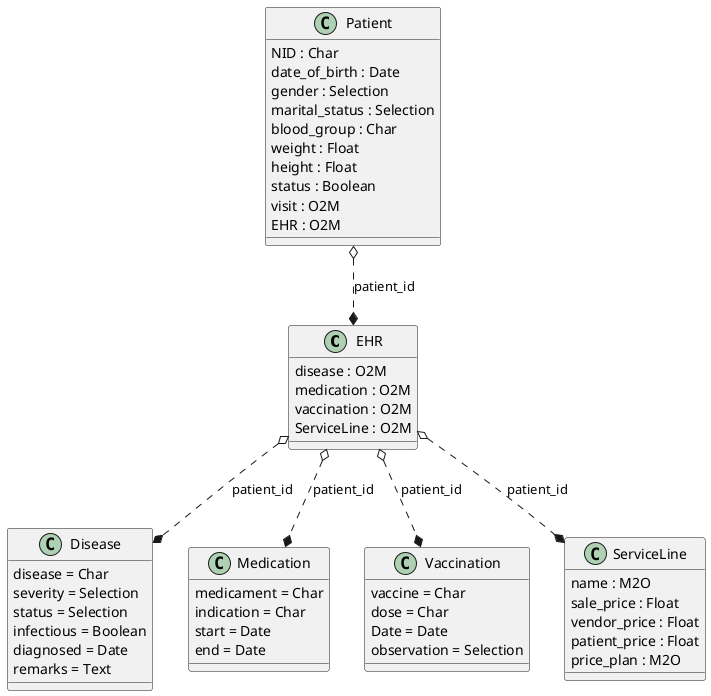 @startuml
 EHR o..*  Disease : patient_id
 EHR o..*  Medication : patient_id
 EHR o..*  Vaccination : patient_id
 EHR o..*  ServiceLine : patient_id

 Patient o..* EHR : patient_id


Class EHR{
    disease : O2M
    medication : O2M
    vaccination : O2M
    ServiceLine : O2M
}

Class Patient{
    NID : Char
    date_of_birth : Date
    gender : Selection
    marital_status : Selection
    blood_group : Char
    weight : Float
    height : Float
    status : Boolean
    visit : O2M
    EHR : O2M
}

Class Disease{
    disease = Char
    severity = Selection
    status = Selection
    infectious = Boolean
    diagnosed = Date
    remarks = Text
}

Class Medication{
    medicament = Char
    indication = Char
    start = Date
    end = Date
}

Class Vaccination{
    vaccine = Char
    dose = Char
    Date = Date
    observation = Selection
}

Class ServiceLine
{
    name : M2O
    sale_price : Float
    vendor_price : Float
    patient_price : Float
    price_plan : M2O
}

@enduml